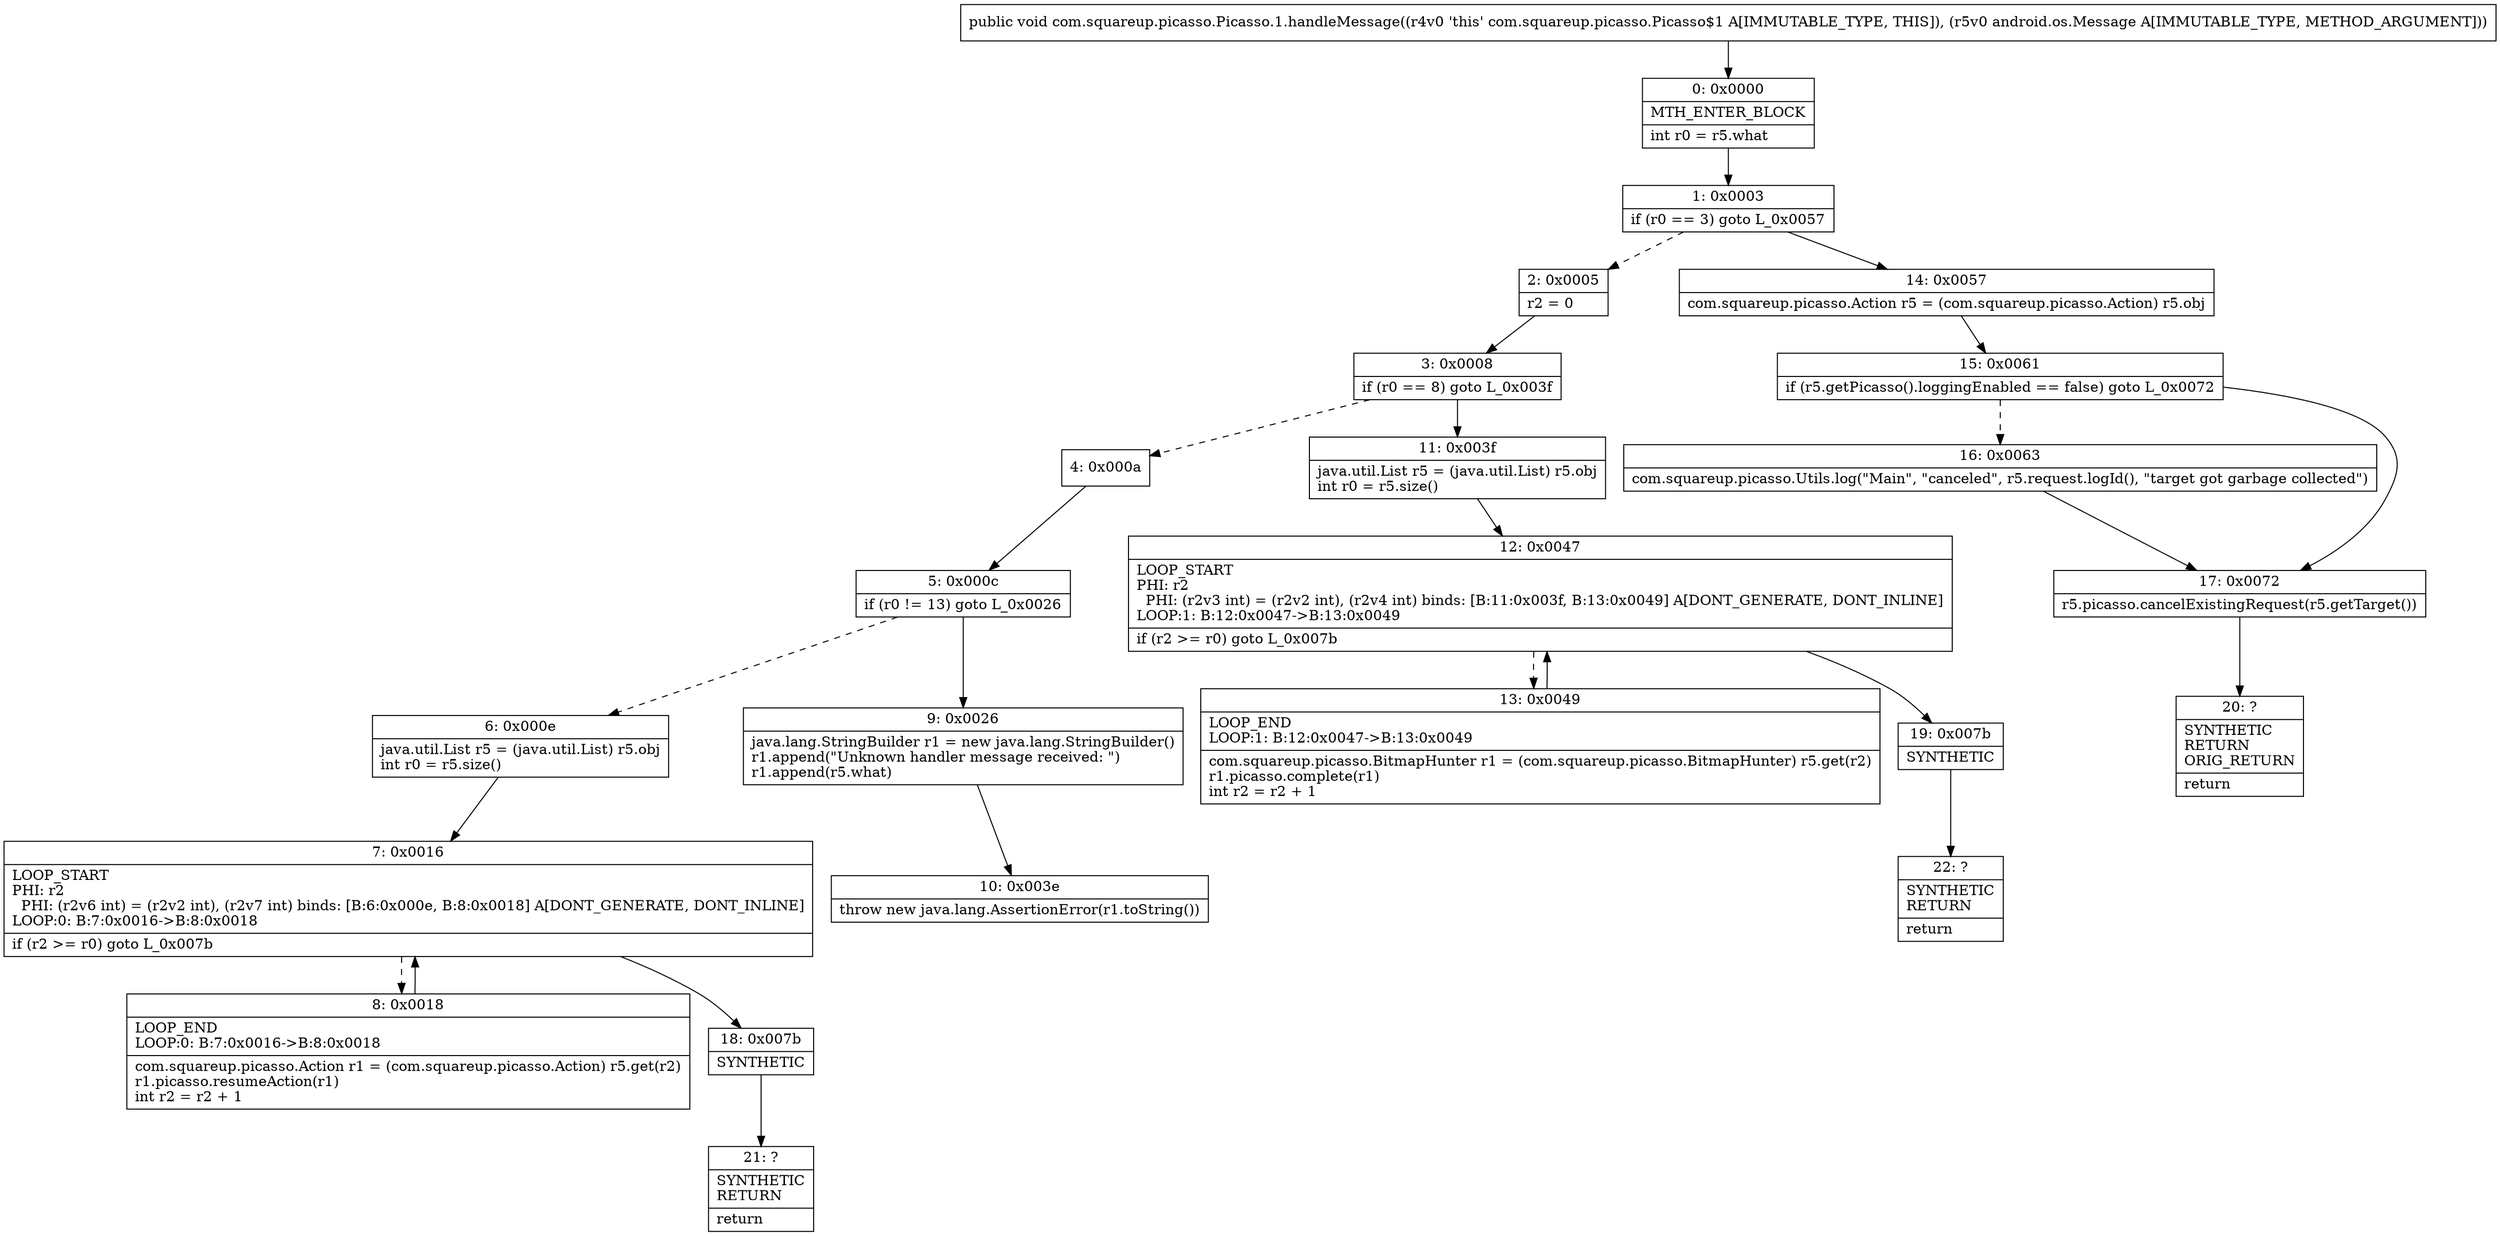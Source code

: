 digraph "CFG forcom.squareup.picasso.Picasso.1.handleMessage(Landroid\/os\/Message;)V" {
Node_0 [shape=record,label="{0\:\ 0x0000|MTH_ENTER_BLOCK\l|int r0 = r5.what\l}"];
Node_1 [shape=record,label="{1\:\ 0x0003|if (r0 == 3) goto L_0x0057\l}"];
Node_2 [shape=record,label="{2\:\ 0x0005|r2 = 0\l}"];
Node_3 [shape=record,label="{3\:\ 0x0008|if (r0 == 8) goto L_0x003f\l}"];
Node_4 [shape=record,label="{4\:\ 0x000a}"];
Node_5 [shape=record,label="{5\:\ 0x000c|if (r0 != 13) goto L_0x0026\l}"];
Node_6 [shape=record,label="{6\:\ 0x000e|java.util.List r5 = (java.util.List) r5.obj\lint r0 = r5.size()\l}"];
Node_7 [shape=record,label="{7\:\ 0x0016|LOOP_START\lPHI: r2 \l  PHI: (r2v6 int) = (r2v2 int), (r2v7 int) binds: [B:6:0x000e, B:8:0x0018] A[DONT_GENERATE, DONT_INLINE]\lLOOP:0: B:7:0x0016\-\>B:8:0x0018\l|if (r2 \>= r0) goto L_0x007b\l}"];
Node_8 [shape=record,label="{8\:\ 0x0018|LOOP_END\lLOOP:0: B:7:0x0016\-\>B:8:0x0018\l|com.squareup.picasso.Action r1 = (com.squareup.picasso.Action) r5.get(r2)\lr1.picasso.resumeAction(r1)\lint r2 = r2 + 1\l}"];
Node_9 [shape=record,label="{9\:\ 0x0026|java.lang.StringBuilder r1 = new java.lang.StringBuilder()\lr1.append(\"Unknown handler message received: \")\lr1.append(r5.what)\l}"];
Node_10 [shape=record,label="{10\:\ 0x003e|throw new java.lang.AssertionError(r1.toString())\l}"];
Node_11 [shape=record,label="{11\:\ 0x003f|java.util.List r5 = (java.util.List) r5.obj\lint r0 = r5.size()\l}"];
Node_12 [shape=record,label="{12\:\ 0x0047|LOOP_START\lPHI: r2 \l  PHI: (r2v3 int) = (r2v2 int), (r2v4 int) binds: [B:11:0x003f, B:13:0x0049] A[DONT_GENERATE, DONT_INLINE]\lLOOP:1: B:12:0x0047\-\>B:13:0x0049\l|if (r2 \>= r0) goto L_0x007b\l}"];
Node_13 [shape=record,label="{13\:\ 0x0049|LOOP_END\lLOOP:1: B:12:0x0047\-\>B:13:0x0049\l|com.squareup.picasso.BitmapHunter r1 = (com.squareup.picasso.BitmapHunter) r5.get(r2)\lr1.picasso.complete(r1)\lint r2 = r2 + 1\l}"];
Node_14 [shape=record,label="{14\:\ 0x0057|com.squareup.picasso.Action r5 = (com.squareup.picasso.Action) r5.obj\l}"];
Node_15 [shape=record,label="{15\:\ 0x0061|if (r5.getPicasso().loggingEnabled == false) goto L_0x0072\l}"];
Node_16 [shape=record,label="{16\:\ 0x0063|com.squareup.picasso.Utils.log(\"Main\", \"canceled\", r5.request.logId(), \"target got garbage collected\")\l}"];
Node_17 [shape=record,label="{17\:\ 0x0072|r5.picasso.cancelExistingRequest(r5.getTarget())\l}"];
Node_18 [shape=record,label="{18\:\ 0x007b|SYNTHETIC\l}"];
Node_19 [shape=record,label="{19\:\ 0x007b|SYNTHETIC\l}"];
Node_20 [shape=record,label="{20\:\ ?|SYNTHETIC\lRETURN\lORIG_RETURN\l|return\l}"];
Node_21 [shape=record,label="{21\:\ ?|SYNTHETIC\lRETURN\l|return\l}"];
Node_22 [shape=record,label="{22\:\ ?|SYNTHETIC\lRETURN\l|return\l}"];
MethodNode[shape=record,label="{public void com.squareup.picasso.Picasso.1.handleMessage((r4v0 'this' com.squareup.picasso.Picasso$1 A[IMMUTABLE_TYPE, THIS]), (r5v0 android.os.Message A[IMMUTABLE_TYPE, METHOD_ARGUMENT])) }"];
MethodNode -> Node_0;
Node_0 -> Node_1;
Node_1 -> Node_2[style=dashed];
Node_1 -> Node_14;
Node_2 -> Node_3;
Node_3 -> Node_4[style=dashed];
Node_3 -> Node_11;
Node_4 -> Node_5;
Node_5 -> Node_6[style=dashed];
Node_5 -> Node_9;
Node_6 -> Node_7;
Node_7 -> Node_8[style=dashed];
Node_7 -> Node_18;
Node_8 -> Node_7;
Node_9 -> Node_10;
Node_11 -> Node_12;
Node_12 -> Node_13[style=dashed];
Node_12 -> Node_19;
Node_13 -> Node_12;
Node_14 -> Node_15;
Node_15 -> Node_16[style=dashed];
Node_15 -> Node_17;
Node_16 -> Node_17;
Node_17 -> Node_20;
Node_18 -> Node_21;
Node_19 -> Node_22;
}

